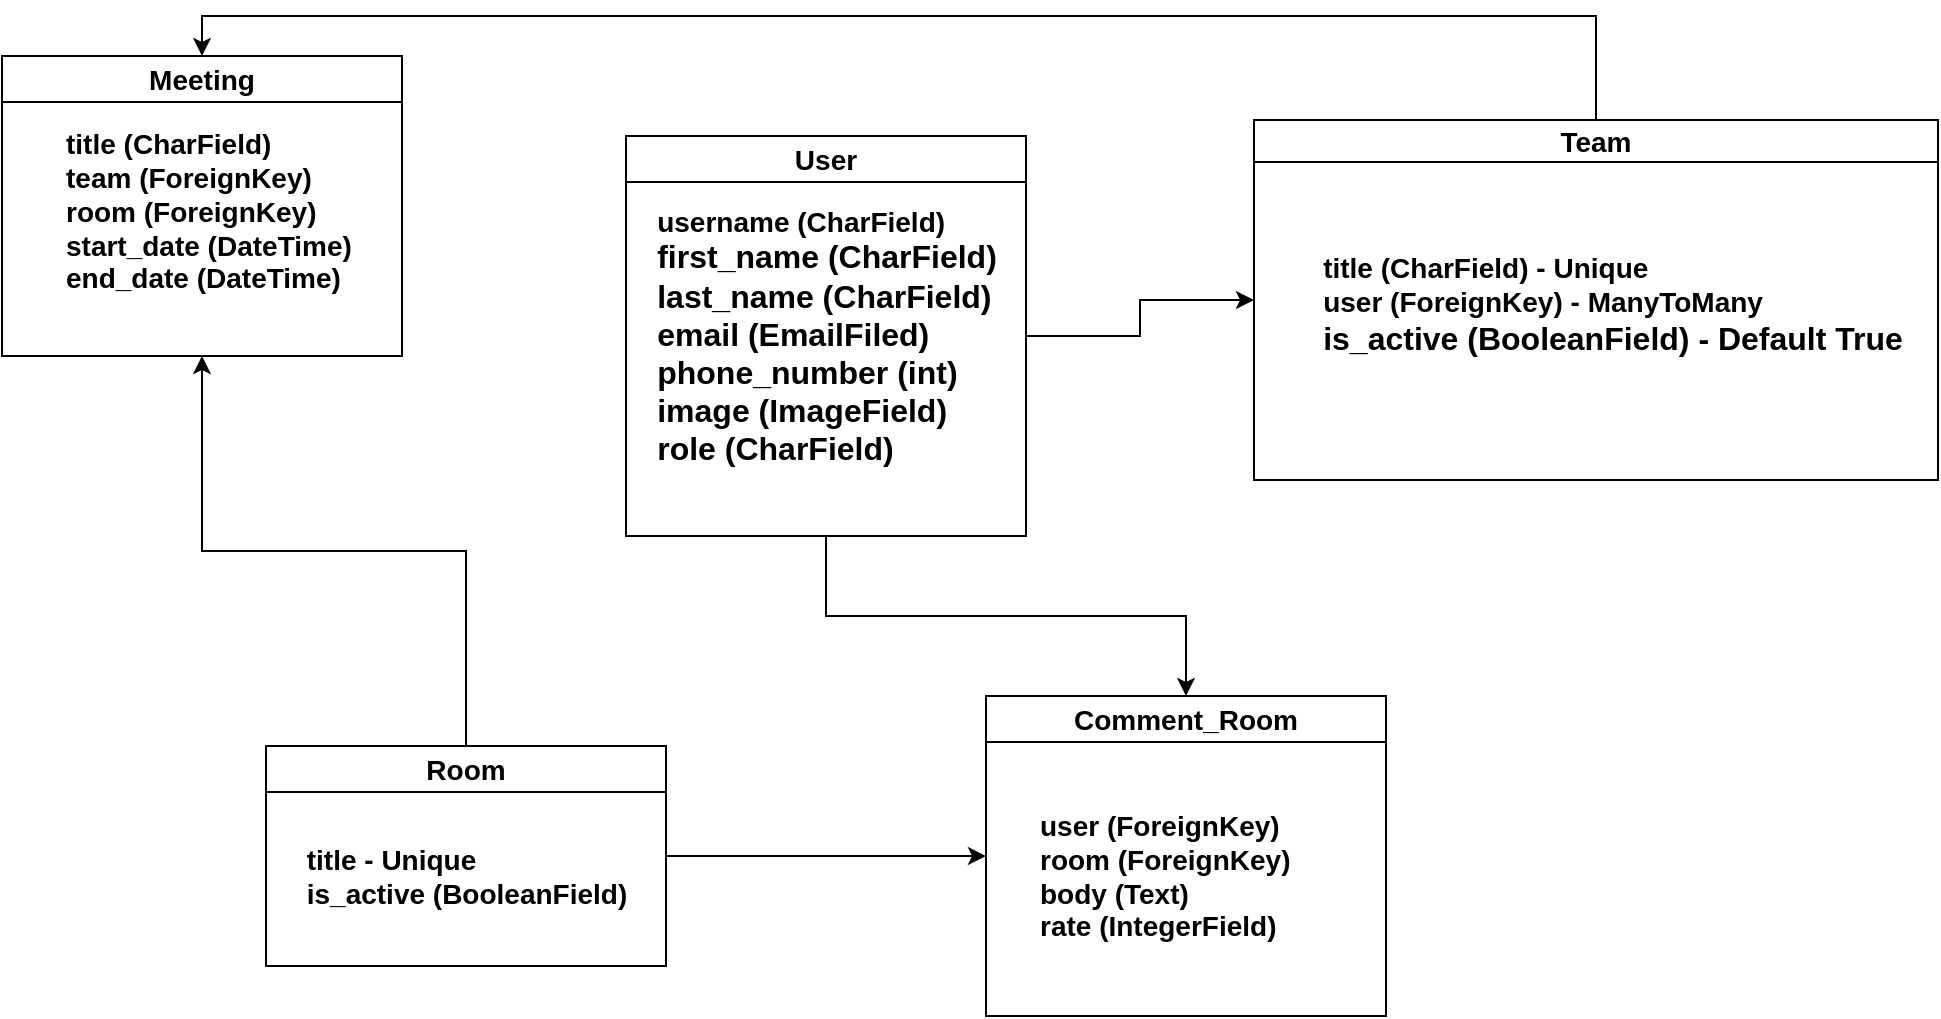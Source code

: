 <mxfile version="20.5.3" type="embed"><diagram name="Page-1" id="SMbie_suctk1ZPjV2C8f"><mxGraphModel dx="2763" dy="933" grid="0" gridSize="10" guides="0" tooltips="1" connect="1" arrows="1" fold="1" page="1" pageScale="1" pageWidth="850" pageHeight="1100" math="0" shadow="0"><root><mxCell id="0"/><mxCell id="1" parent="0"/><mxCell id="7IHR_NL_N_ZcWWpElH3y-19" style="edgeStyle=orthogonalEdgeStyle;rounded=0;orthogonalLoop=1;jettySize=auto;html=1;exitX=0.5;exitY=1;exitDx=0;exitDy=0;entryX=0.5;entryY=0;entryDx=0;entryDy=0;" parent="1" source="7IHR_NL_N_ZcWWpElH3y-1" target="7IHR_NL_N_ZcWWpElH3y-16" edge="1"><mxGeometry relative="1" as="geometry"/></mxCell><mxCell id="7IHR_NL_N_ZcWWpElH3y-1" value="&lt;font style=&quot;font-size: 14px;&quot;&gt;User&lt;/font&gt;" style="swimlane;whiteSpace=wrap;html=1;startSize=23;" parent="1" vertex="1"><mxGeometry x="300" y="140" width="200" height="200" as="geometry"/></mxCell><mxCell id="7IHR_NL_N_ZcWWpElH3y-2" value="&lt;div style=&quot;text-align: left;&quot;&gt;&lt;/div&gt;&lt;b style=&quot;border-color: var(--border-color);&quot;&gt;&lt;div style=&quot;text-align: left;&quot;&gt;&lt;b style=&quot;background-color: initial; border-color: var(--border-color);&quot;&gt;&lt;font style=&quot;font-size: 14px;&quot;&gt;&lt;b style=&quot;border-color: var(--border-color);&quot;&gt;username&amp;nbsp;&lt;/b&gt;(CharField)&lt;/font&gt;&lt;/b&gt;&lt;/div&gt;&lt;/b&gt;&lt;div style=&quot;&quot;&gt;&lt;/div&gt;&lt;b style=&quot;border-color: var(--border-color);&quot;&gt;&lt;div style=&quot;text-align: left;&quot;&gt;&lt;b style=&quot;background-color: initial; border-color: var(--border-color);&quot;&gt;&lt;font size=&quot;3&quot;&gt;&lt;b style=&quot;border-color: var(--border-color);&quot;&gt;first_name&lt;/b&gt;&amp;nbsp;(CharField)&lt;/font&gt;&lt;/b&gt;&lt;/div&gt;&lt;/b&gt;&lt;div style=&quot;text-align: left;&quot;&gt;&lt;span style=&quot;background-color: initial;&quot;&gt;&lt;font size=&quot;3&quot;&gt;&lt;b&gt;last_name (CharField)&lt;/b&gt;&lt;/font&gt;&lt;/span&gt;&lt;/div&gt;&lt;div style=&quot;text-align: left;&quot;&gt;&lt;span style=&quot;background-color: initial;&quot;&gt;&lt;font size=&quot;3&quot;&gt;&lt;b&gt;email (EmailFiled)&lt;/b&gt;&lt;/font&gt;&lt;/span&gt;&lt;/div&gt;&lt;div style=&quot;text-align: left;&quot;&gt;&lt;span style=&quot;background-color: initial;&quot;&gt;&lt;font size=&quot;3&quot;&gt;&lt;b&gt;phone_number (int)&lt;/b&gt;&lt;/font&gt;&lt;/span&gt;&lt;/div&gt;&lt;div style=&quot;text-align: left;&quot;&gt;&lt;span style=&quot;background-color: initial;&quot;&gt;&lt;font size=&quot;3&quot;&gt;&lt;b&gt;image (ImageField)&lt;/b&gt;&lt;/font&gt;&lt;/span&gt;&lt;/div&gt;&lt;div style=&quot;text-align: left;&quot;&gt;&lt;span style=&quot;background-color: initial;&quot;&gt;&lt;font size=&quot;3&quot;&gt;&lt;b&gt;role (CharField)&lt;/b&gt;&lt;/font&gt;&lt;/span&gt;&lt;/div&gt;" style="text;html=1;align=center;verticalAlign=middle;resizable=0;points=[];autosize=1;strokeColor=none;fillColor=none;" parent="7IHR_NL_N_ZcWWpElH3y-1" vertex="1"><mxGeometry x="6" y="28" width="188" height="144" as="geometry"/></mxCell><mxCell id="7IHR_NL_N_ZcWWpElH3y-21" style="edgeStyle=orthogonalEdgeStyle;rounded=0;orthogonalLoop=1;jettySize=auto;html=1;exitX=0.5;exitY=0;exitDx=0;exitDy=0;entryX=0.5;entryY=0;entryDx=0;entryDy=0;" parent="1" source="7IHR_NL_N_ZcWWpElH3y-4" target="7IHR_NL_N_ZcWWpElH3y-8" edge="1"><mxGeometry relative="1" as="geometry"/></mxCell><mxCell id="7IHR_NL_N_ZcWWpElH3y-4" value="&lt;font style=&quot;font-size: 14px;&quot;&gt;Team&lt;/font&gt;" style="swimlane;whiteSpace=wrap;html=1;startSize=21;" parent="1" vertex="1"><mxGeometry x="614" y="132" width="342" height="180" as="geometry"/></mxCell><mxCell id="7IHR_NL_N_ZcWWpElH3y-6" value="&lt;div style=&quot;text-align: left;&quot;&gt;&lt;/div&gt;&lt;b style=&quot;border-color: var(--border-color);&quot;&gt;&lt;div style=&quot;text-align: left;&quot;&gt;&lt;b style=&quot;background-color: initial; border-color: var(--border-color);&quot;&gt;&lt;font style=&quot;font-size: 14px;&quot;&gt;&lt;b style=&quot;border-color: var(--border-color);&quot;&gt;title&amp;nbsp;&lt;/b&gt;(&lt;b style=&quot;font-size: 12px; background-color: initial; border-color: var(--border-color);&quot;&gt;&lt;font style=&quot;font-size: 14px;&quot;&gt;CharField&lt;/font&gt;&lt;/b&gt;) - Unique&lt;br&gt;&lt;b style=&quot;font-size: 12px; background-color: initial; border-color: var(--border-color);&quot;&gt;&lt;font style=&quot;font-size: 14px;&quot;&gt;&lt;b style=&quot;border-color: var(--border-color);&quot;&gt;user&amp;nbsp;&lt;/b&gt;(ForeignKey) - ManyToMany&lt;/font&gt;&lt;/b&gt;&lt;br&gt;&lt;/font&gt;&lt;/b&gt;&lt;/div&gt;&lt;/b&gt;&lt;div style=&quot;&quot;&gt;&lt;/div&gt;&lt;b style=&quot;border-color: var(--border-color);&quot;&gt;&lt;div style=&quot;text-align: left;&quot;&gt;&lt;font size=&quot;3&quot;&gt;is_active (BooleanField&lt;/font&gt;&lt;span style=&quot;font-size: medium; background-color: initial;&quot;&gt;) - Default True&lt;/span&gt;&lt;/div&gt;&lt;/b&gt;" style="text;html=1;align=center;verticalAlign=middle;resizable=0;points=[];autosize=1;strokeColor=none;fillColor=none;" parent="7IHR_NL_N_ZcWWpElH3y-4" vertex="1"><mxGeometry x="25" y="59" width="308" height="65" as="geometry"/></mxCell><mxCell id="7IHR_NL_N_ZcWWpElH3y-7" style="edgeStyle=orthogonalEdgeStyle;rounded=0;orthogonalLoop=1;jettySize=auto;html=1;exitX=1;exitY=0.5;exitDx=0;exitDy=0;entryX=0;entryY=0.5;entryDx=0;entryDy=0;" parent="1" source="7IHR_NL_N_ZcWWpElH3y-1" target="7IHR_NL_N_ZcWWpElH3y-4" edge="1"><mxGeometry relative="1" as="geometry"><mxPoint x="720" y="240" as="targetPoint"/></mxGeometry></mxCell><mxCell id="7IHR_NL_N_ZcWWpElH3y-8" value="&lt;font style=&quot;font-size: 14px;&quot;&gt;Meeting&lt;/font&gt;" style="swimlane;whiteSpace=wrap;html=1;" parent="1" vertex="1"><mxGeometry x="-12" y="100" width="200" height="150" as="geometry"/></mxCell><mxCell id="7IHR_NL_N_ZcWWpElH3y-9" value="&lt;b&gt;&lt;font style=&quot;font-size: 14px;&quot;&gt;title (&lt;/font&gt;&lt;/b&gt;&lt;b style=&quot;background-color: initial; border-color: var(--border-color);&quot;&gt;&lt;font style=&quot;font-size: 14px;&quot;&gt;CharField&lt;/font&gt;&lt;/b&gt;&lt;b&gt;&lt;font style=&quot;font-size: 14px;&quot;&gt;)&lt;/font&gt;&lt;/b&gt;&lt;b&gt;&lt;font style=&quot;font-size: 14px;&quot;&gt;&lt;br&gt;team (ForeignKey)&lt;br&gt;room (ForeignKey)&lt;br&gt;start_date (DateTime)&lt;br&gt;end_date (DateTime)&lt;br&gt;&lt;br&gt;&lt;/font&gt;&lt;/b&gt;" style="text;html=1;align=left;verticalAlign=middle;resizable=0;points=[];autosize=1;strokeColor=none;fillColor=none;" parent="7IHR_NL_N_ZcWWpElH3y-8" vertex="1"><mxGeometry x="30" y="29" width="161" height="113" as="geometry"/></mxCell><mxCell id="7IHR_NL_N_ZcWWpElH3y-20" style="edgeStyle=orthogonalEdgeStyle;rounded=0;orthogonalLoop=1;jettySize=auto;html=1;exitX=1;exitY=0.5;exitDx=0;exitDy=0;entryX=0;entryY=0.5;entryDx=0;entryDy=0;" parent="1" source="7IHR_NL_N_ZcWWpElH3y-11" target="7IHR_NL_N_ZcWWpElH3y-16" edge="1"><mxGeometry relative="1" as="geometry"/></mxCell><mxCell id="7IHR_NL_N_ZcWWpElH3y-22" style="edgeStyle=orthogonalEdgeStyle;rounded=0;orthogonalLoop=1;jettySize=auto;html=1;exitX=0.5;exitY=0;exitDx=0;exitDy=0;entryX=0.5;entryY=1;entryDx=0;entryDy=0;" parent="1" source="7IHR_NL_N_ZcWWpElH3y-11" target="7IHR_NL_N_ZcWWpElH3y-8" edge="1"><mxGeometry relative="1" as="geometry"/></mxCell><mxCell id="7IHR_NL_N_ZcWWpElH3y-11" value="&lt;font style=&quot;font-size: 14px;&quot;&gt;Room&lt;/font&gt;" style="swimlane;whiteSpace=wrap;html=1;" parent="1" vertex="1"><mxGeometry x="120" y="445" width="200" height="110" as="geometry"/></mxCell><mxCell id="7IHR_NL_N_ZcWWpElH3y-12" value="&lt;div style=&quot;text-align: left;&quot;&gt;&lt;b style=&quot;font-size: 14px; background-color: initial;&quot;&gt;title - Unique&lt;/b&gt;&lt;/div&gt;&lt;font style=&quot;font-size: 14px;&quot;&gt;&lt;div style=&quot;text-align: left;&quot;&gt;&lt;b style=&quot;background-color: initial;&quot;&gt;is_active (BooleanField)&lt;/b&gt;&lt;/div&gt;&lt;/font&gt;" style="text;html=1;align=center;verticalAlign=middle;resizable=0;points=[];autosize=1;strokeColor=none;fillColor=none;" parent="7IHR_NL_N_ZcWWpElH3y-11" vertex="1"><mxGeometry x="11" y="42" width="178" height="46" as="geometry"/></mxCell><mxCell id="7IHR_NL_N_ZcWWpElH3y-16" value="&lt;font style=&quot;font-size: 14px;&quot;&gt;Comment_Room&lt;/font&gt;" style="swimlane;whiteSpace=wrap;html=1;" parent="1" vertex="1"><mxGeometry x="480" y="420" width="200" height="160" as="geometry"/></mxCell><mxCell id="7IHR_NL_N_ZcWWpElH3y-17" value="&lt;font style=&quot;font-size: 14px;&quot;&gt;&lt;b&gt;user (ForeignKey)&lt;br&gt;&lt;/b&gt;&lt;b style=&quot;border-color: var(--border-color);&quot;&gt;room (ForeignKey)&lt;br&gt;&lt;/b&gt;&lt;b&gt;body (Text)&lt;br&gt;rate (IntegerField)&lt;br&gt;&lt;/b&gt;&lt;/font&gt;" style="text;html=1;align=left;verticalAlign=middle;resizable=0;points=[];autosize=1;strokeColor=none;fillColor=none;" parent="7IHR_NL_N_ZcWWpElH3y-16" vertex="1"><mxGeometry x="25" y="50" width="150" height="80" as="geometry"/></mxCell></root></mxGraphModel></diagram></mxfile>